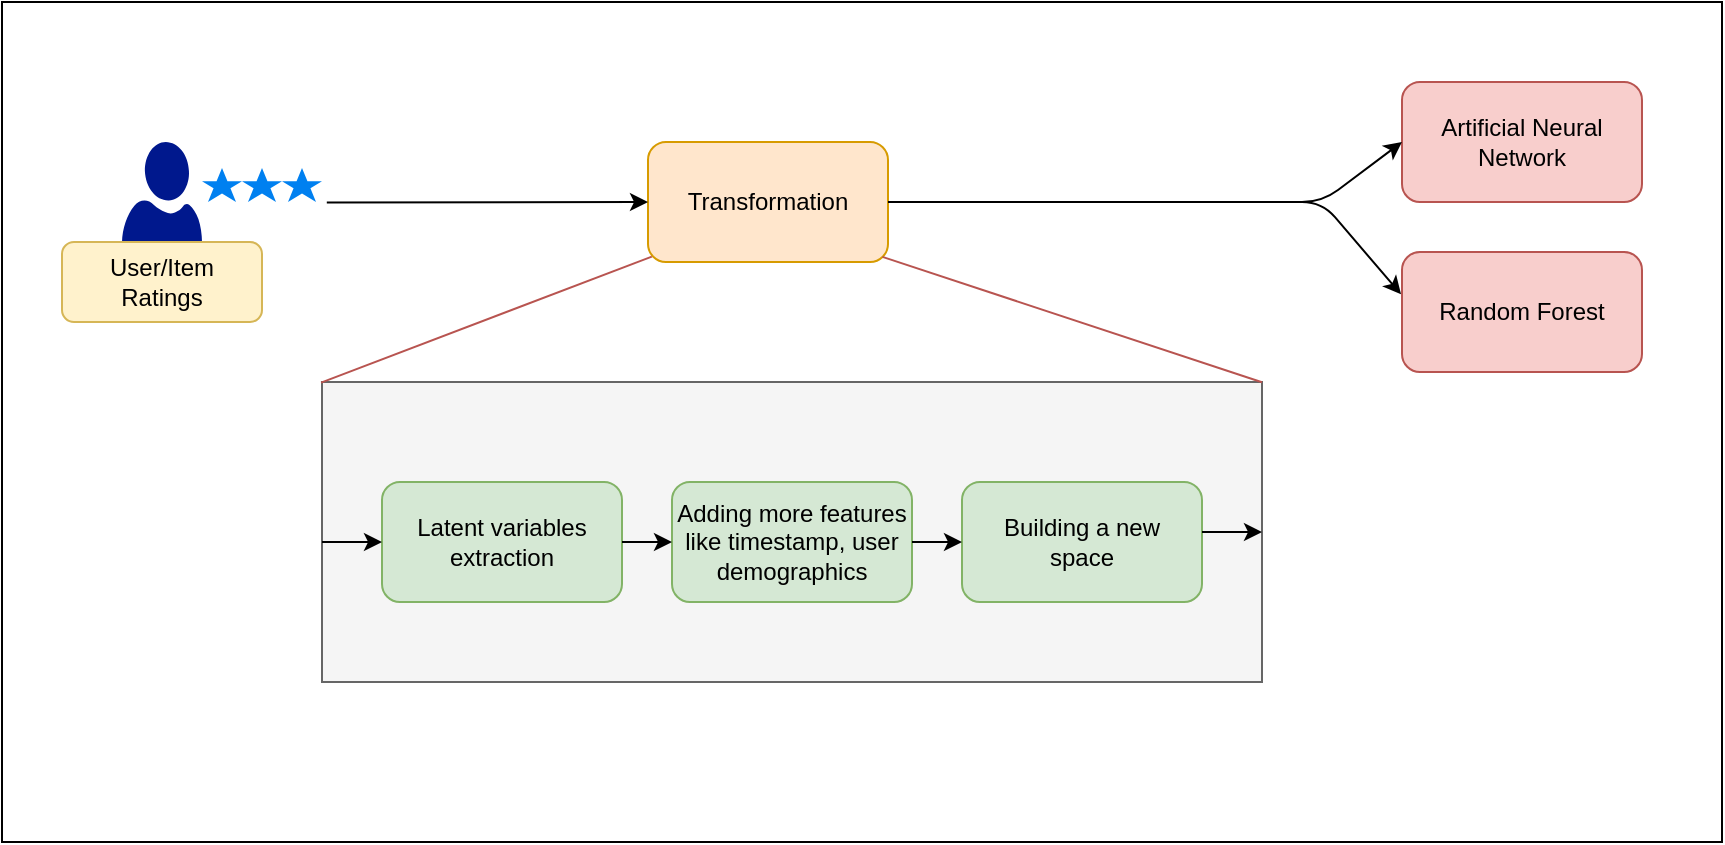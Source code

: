 <mxfile version="12.0.2" type="device" pages="1"><diagram id="JIpJa_oH0TvOzG3WZjbi" name="Page-1"><mxGraphModel dx="1038" dy="580" grid="1" gridSize="10" guides="1" tooltips="1" connect="1" arrows="1" fold="1" page="1" pageScale="1" pageWidth="827" pageHeight="1169" math="0" shadow="0"><root><mxCell id="0"/><mxCell id="1" parent="0"/><mxCell id="gS7IIhJLC4IxXdKrBXiN-1" value="" style="shadow=0;dashed=0;html=1;strokeColor=none;shape=mxgraph.azure.user;fillColor=#00188D;" parent="1" vertex="1"><mxGeometry x="90" y="160" width="40" height="50" as="geometry"/></mxCell><mxCell id="gS7IIhJLC4IxXdKrBXiN-2" value="" style="html=1;verticalLabelPosition=bottom;labelBackgroundColor=#ffffff;verticalAlign=top;shadow=0;dashed=0;strokeWidth=2;shape=mxgraph.ios7.misc.star;fillColor=#0080f0;strokeColor=none;" parent="1" vertex="1"><mxGeometry x="130" y="173" width="20" height="17" as="geometry"/></mxCell><mxCell id="gS7IIhJLC4IxXdKrBXiN-3" value="" style="html=1;verticalLabelPosition=bottom;labelBackgroundColor=#ffffff;verticalAlign=top;shadow=0;dashed=0;strokeWidth=2;shape=mxgraph.ios7.misc.star;fillColor=#0080f0;strokeColor=none;" parent="1" vertex="1"><mxGeometry x="150" y="173" width="20" height="17" as="geometry"/></mxCell><mxCell id="gS7IIhJLC4IxXdKrBXiN-7" value="" style="html=1;verticalLabelPosition=bottom;labelBackgroundColor=#ffffff;verticalAlign=top;shadow=0;dashed=0;strokeWidth=2;shape=mxgraph.ios7.misc.star;fillColor=#0080f0;strokeColor=none;" parent="1" vertex="1"><mxGeometry x="170" y="173" width="20" height="17" as="geometry"/></mxCell><mxCell id="gS7IIhJLC4IxXdKrBXiN-14" value="Transformation" style="rounded=1;whiteSpace=wrap;html=1;fillColor=#ffe6cc;strokeColor=#d79b00;" parent="1" vertex="1"><mxGeometry x="353" y="160" width="120" height="60" as="geometry"/></mxCell><mxCell id="gS7IIhJLC4IxXdKrBXiN-15" value="" style="rounded=0;whiteSpace=wrap;html=1;fillColor=#f5f5f5;strokeColor=#666666;fontColor=#333333;" parent="1" vertex="1"><mxGeometry x="190" y="280" width="470" height="150" as="geometry"/></mxCell><mxCell id="gS7IIhJLC4IxXdKrBXiN-16" value="Latent variables extraction" style="rounded=1;whiteSpace=wrap;html=1;fillColor=#d5e8d4;strokeColor=#82b366;" parent="1" vertex="1"><mxGeometry x="220" y="330" width="120" height="60" as="geometry"/></mxCell><mxCell id="gS7IIhJLC4IxXdKrBXiN-18" value="Building a new &lt;br&gt;space" style="rounded=1;whiteSpace=wrap;html=1;fillColor=#d5e8d4;strokeColor=#82b366;" parent="1" vertex="1"><mxGeometry x="510" y="330" width="120" height="60" as="geometry"/></mxCell><mxCell id="gS7IIhJLC4IxXdKrBXiN-19" value="Artificial Neural Network" style="rounded=1;whiteSpace=wrap;html=1;fillColor=#f8cecc;strokeColor=#b85450;" parent="1" vertex="1"><mxGeometry x="730" y="130" width="120" height="60" as="geometry"/></mxCell><mxCell id="gS7IIhJLC4IxXdKrBXiN-20" value="" style="endArrow=classic;html=1;entryX=0;entryY=0.5;entryDx=0;entryDy=0;" parent="1" target="gS7IIhJLC4IxXdKrBXiN-16" edge="1"><mxGeometry width="50" height="50" relative="1" as="geometry"><mxPoint x="190" y="360" as="sourcePoint"/><mxPoint x="240" y="350" as="targetPoint"/></mxGeometry></mxCell><mxCell id="gS7IIhJLC4IxXdKrBXiN-21" value="" style="endArrow=classic;html=1;exitX=0;exitY=0.5;exitDx=0;exitDy=0;" parent="1" edge="1"><mxGeometry width="50" height="50" relative="1" as="geometry"><mxPoint x="408" y="354" as="sourcePoint"/><mxPoint x="430" y="354" as="targetPoint"/></mxGeometry></mxCell><mxCell id="gS7IIhJLC4IxXdKrBXiN-22" value="" style="endArrow=classic;html=1;entryX=1;entryY=0.5;entryDx=0;entryDy=0;" parent="1" target="gS7IIhJLC4IxXdKrBXiN-15" edge="1"><mxGeometry width="50" height="50" relative="1" as="geometry"><mxPoint x="630" y="355" as="sourcePoint"/><mxPoint x="572" y="355" as="targetPoint"/></mxGeometry></mxCell><mxCell id="gS7IIhJLC4IxXdKrBXiN-23" value="" style="endArrow=none;html=1;entryX=0.016;entryY=0.955;entryDx=0;entryDy=0;entryPerimeter=0;exitX=-0.001;exitY=0.002;exitDx=0;exitDy=0;exitPerimeter=0;fillColor=#f8cecc;strokeColor=#b85450;" parent="1" source="gS7IIhJLC4IxXdKrBXiN-15" target="gS7IIhJLC4IxXdKrBXiN-14" edge="1"><mxGeometry width="50" height="50" relative="1" as="geometry"><mxPoint x="248" y="281" as="sourcePoint"/><mxPoint x="370" y="250" as="targetPoint"/></mxGeometry></mxCell><mxCell id="gS7IIhJLC4IxXdKrBXiN-24" value="" style="endArrow=none;html=1;fillColor=#f8cecc;strokeColor=#b85450;entryX=0.977;entryY=0.957;entryDx=0;entryDy=0;entryPerimeter=0;exitX=1;exitY=0.001;exitDx=0;exitDy=0;exitPerimeter=0;" parent="1" source="gS7IIhJLC4IxXdKrBXiN-15" target="gS7IIhJLC4IxXdKrBXiN-14" edge="1"><mxGeometry width="50" height="50" relative="1" as="geometry"><mxPoint x="661" y="280" as="sourcePoint"/><mxPoint x="364.92" y="227.3" as="targetPoint"/></mxGeometry></mxCell><mxCell id="gS7IIhJLC4IxXdKrBXiN-25" value="" style="endArrow=classic;html=1;entryX=0;entryY=0.5;entryDx=0;entryDy=0;exitX=1.12;exitY=1.012;exitDx=0;exitDy=0;exitPerimeter=0;" parent="1" target="gS7IIhJLC4IxXdKrBXiN-14" edge="1" source="gS7IIhJLC4IxXdKrBXiN-7"><mxGeometry width="50" height="50" relative="1" as="geometry"><mxPoint x="200" y="190" as="sourcePoint"/><mxPoint x="300" y="170" as="targetPoint"/></mxGeometry></mxCell><mxCell id="gS7IIhJLC4IxXdKrBXiN-27" value="" style="endArrow=classic;html=1;entryX=0;entryY=0.5;entryDx=0;entryDy=0;exitX=1;exitY=0.5;exitDx=0;exitDy=0;" parent="1" source="gS7IIhJLC4IxXdKrBXiN-14" target="gS7IIhJLC4IxXdKrBXiN-19" edge="1"><mxGeometry width="50" height="50" relative="1" as="geometry"><mxPoint x="480.238" y="190" as="sourcePoint"/><mxPoint x="553.238" y="190" as="targetPoint"/><Array as="points"><mxPoint x="690" y="190"/></Array></mxGeometry></mxCell><mxCell id="gS7IIhJLC4IxXdKrBXiN-28" value="User/Item &lt;br&gt;Ratings" style="rounded=1;whiteSpace=wrap;html=1;fillColor=#fff2cc;strokeColor=#d6b656;" parent="1" vertex="1"><mxGeometry x="60" y="210" width="100" height="40" as="geometry"/></mxCell><mxCell id="nehC2u4KIBTGHHMpsAsH-3" value="Adding more features like timestamp, user demographics" style="rounded=1;whiteSpace=wrap;html=1;fillColor=#d5e8d4;strokeColor=#82b366;" vertex="1" parent="1"><mxGeometry x="365" y="330" width="120" height="60" as="geometry"/></mxCell><mxCell id="nehC2u4KIBTGHHMpsAsH-6" value="" style="endArrow=classic;html=1;entryX=0;entryY=0.5;entryDx=0;entryDy=0;exitX=1;exitY=0.5;exitDx=0;exitDy=0;" edge="1" parent="1" source="gS7IIhJLC4IxXdKrBXiN-16" target="nehC2u4KIBTGHHMpsAsH-3"><mxGeometry width="50" height="50" relative="1" as="geometry"><mxPoint x="640" y="365" as="sourcePoint"/><mxPoint x="670" y="365" as="targetPoint"/></mxGeometry></mxCell><mxCell id="nehC2u4KIBTGHHMpsAsH-7" value="" style="endArrow=classic;html=1;entryX=0;entryY=0.5;entryDx=0;entryDy=0;exitX=1;exitY=0.5;exitDx=0;exitDy=0;" edge="1" parent="1" source="nehC2u4KIBTGHHMpsAsH-3" target="gS7IIhJLC4IxXdKrBXiN-18"><mxGeometry width="50" height="50" relative="1" as="geometry"><mxPoint x="640" y="365" as="sourcePoint"/><mxPoint x="670" y="365" as="targetPoint"/></mxGeometry></mxCell><mxCell id="nehC2u4KIBTGHHMpsAsH-8" value="Random Forest" style="rounded=1;whiteSpace=wrap;html=1;fillColor=#f8cecc;strokeColor=#b85450;" vertex="1" parent="1"><mxGeometry x="730" y="215" width="120" height="60" as="geometry"/></mxCell><mxCell id="nehC2u4KIBTGHHMpsAsH-9" value="" style="endArrow=classic;html=1;entryX=-0.004;entryY=0.353;entryDx=0;entryDy=0;exitX=1;exitY=0.5;exitDx=0;exitDy=0;entryPerimeter=0;" edge="1" parent="1" source="gS7IIhJLC4IxXdKrBXiN-14" target="nehC2u4KIBTGHHMpsAsH-8"><mxGeometry width="50" height="50" relative="1" as="geometry"><mxPoint x="640" y="365" as="sourcePoint"/><mxPoint x="670" y="365" as="targetPoint"/><Array as="points"><mxPoint x="690" y="190"/></Array></mxGeometry></mxCell><mxCell id="nehC2u4KIBTGHHMpsAsH-12" value="" style="rounded=0;whiteSpace=wrap;html=1;fillColor=none;" vertex="1" parent="1"><mxGeometry x="30" y="90" width="860" height="420" as="geometry"/></mxCell></root></mxGraphModel></diagram></mxfile>